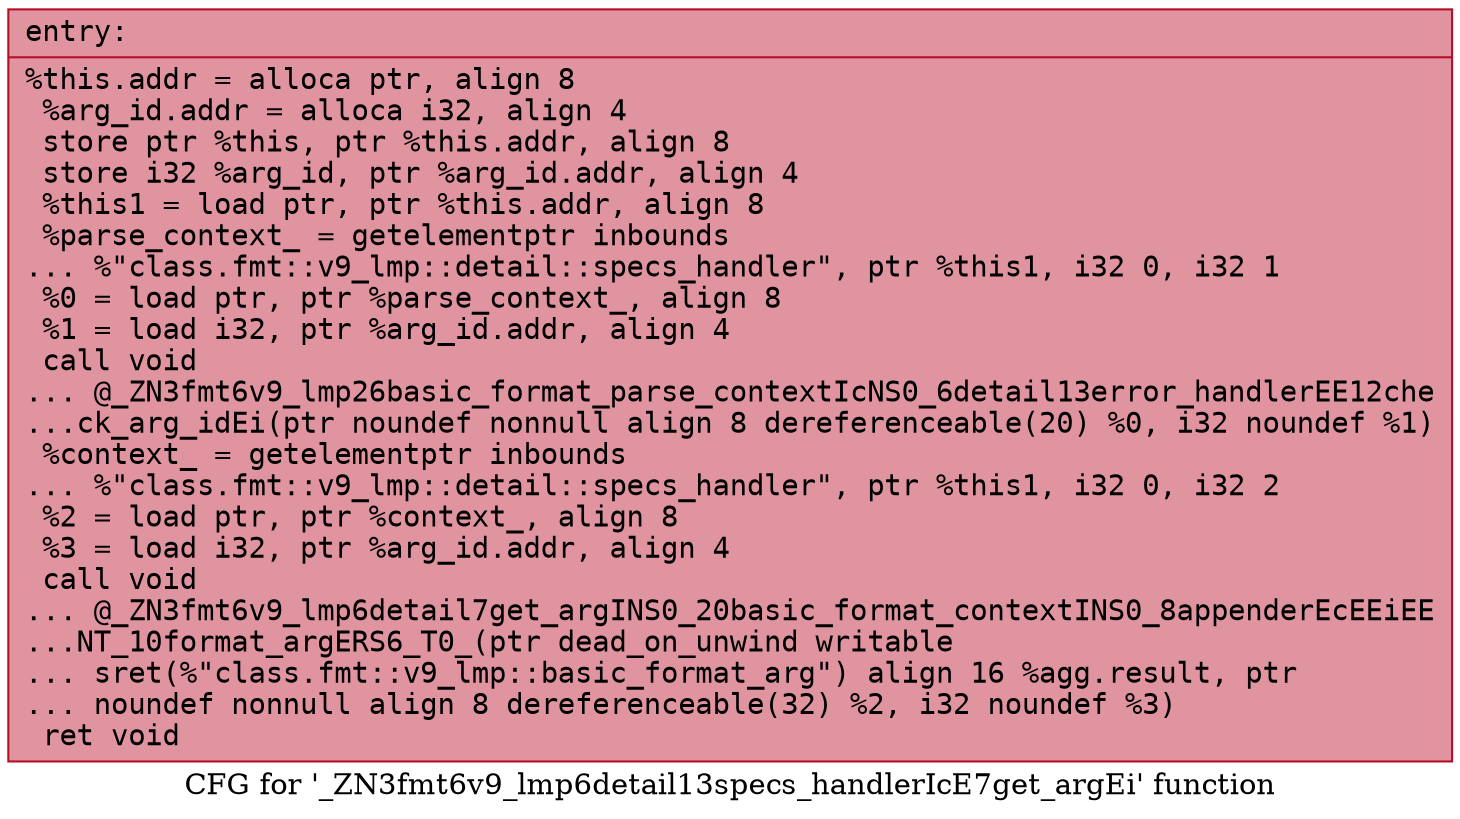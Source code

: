digraph "CFG for '_ZN3fmt6v9_lmp6detail13specs_handlerIcE7get_argEi' function" {
	label="CFG for '_ZN3fmt6v9_lmp6detail13specs_handlerIcE7get_argEi' function";

	Node0x55fec3503fb0 [shape=record,color="#b70d28ff", style=filled, fillcolor="#b70d2870" fontname="Courier",label="{entry:\l|  %this.addr = alloca ptr, align 8\l  %arg_id.addr = alloca i32, align 4\l  store ptr %this, ptr %this.addr, align 8\l  store i32 %arg_id, ptr %arg_id.addr, align 4\l  %this1 = load ptr, ptr %this.addr, align 8\l  %parse_context_ = getelementptr inbounds\l... %\"class.fmt::v9_lmp::detail::specs_handler\", ptr %this1, i32 0, i32 1\l  %0 = load ptr, ptr %parse_context_, align 8\l  %1 = load i32, ptr %arg_id.addr, align 4\l  call void\l... @_ZN3fmt6v9_lmp26basic_format_parse_contextIcNS0_6detail13error_handlerEE12che\l...ck_arg_idEi(ptr noundef nonnull align 8 dereferenceable(20) %0, i32 noundef %1)\l  %context_ = getelementptr inbounds\l... %\"class.fmt::v9_lmp::detail::specs_handler\", ptr %this1, i32 0, i32 2\l  %2 = load ptr, ptr %context_, align 8\l  %3 = load i32, ptr %arg_id.addr, align 4\l  call void\l... @_ZN3fmt6v9_lmp6detail7get_argINS0_20basic_format_contextINS0_8appenderEcEEiEE\l...NT_10format_argERS6_T0_(ptr dead_on_unwind writable\l... sret(%\"class.fmt::v9_lmp::basic_format_arg\") align 16 %agg.result, ptr\l... noundef nonnull align 8 dereferenceable(32) %2, i32 noundef %3)\l  ret void\l}"];
}
